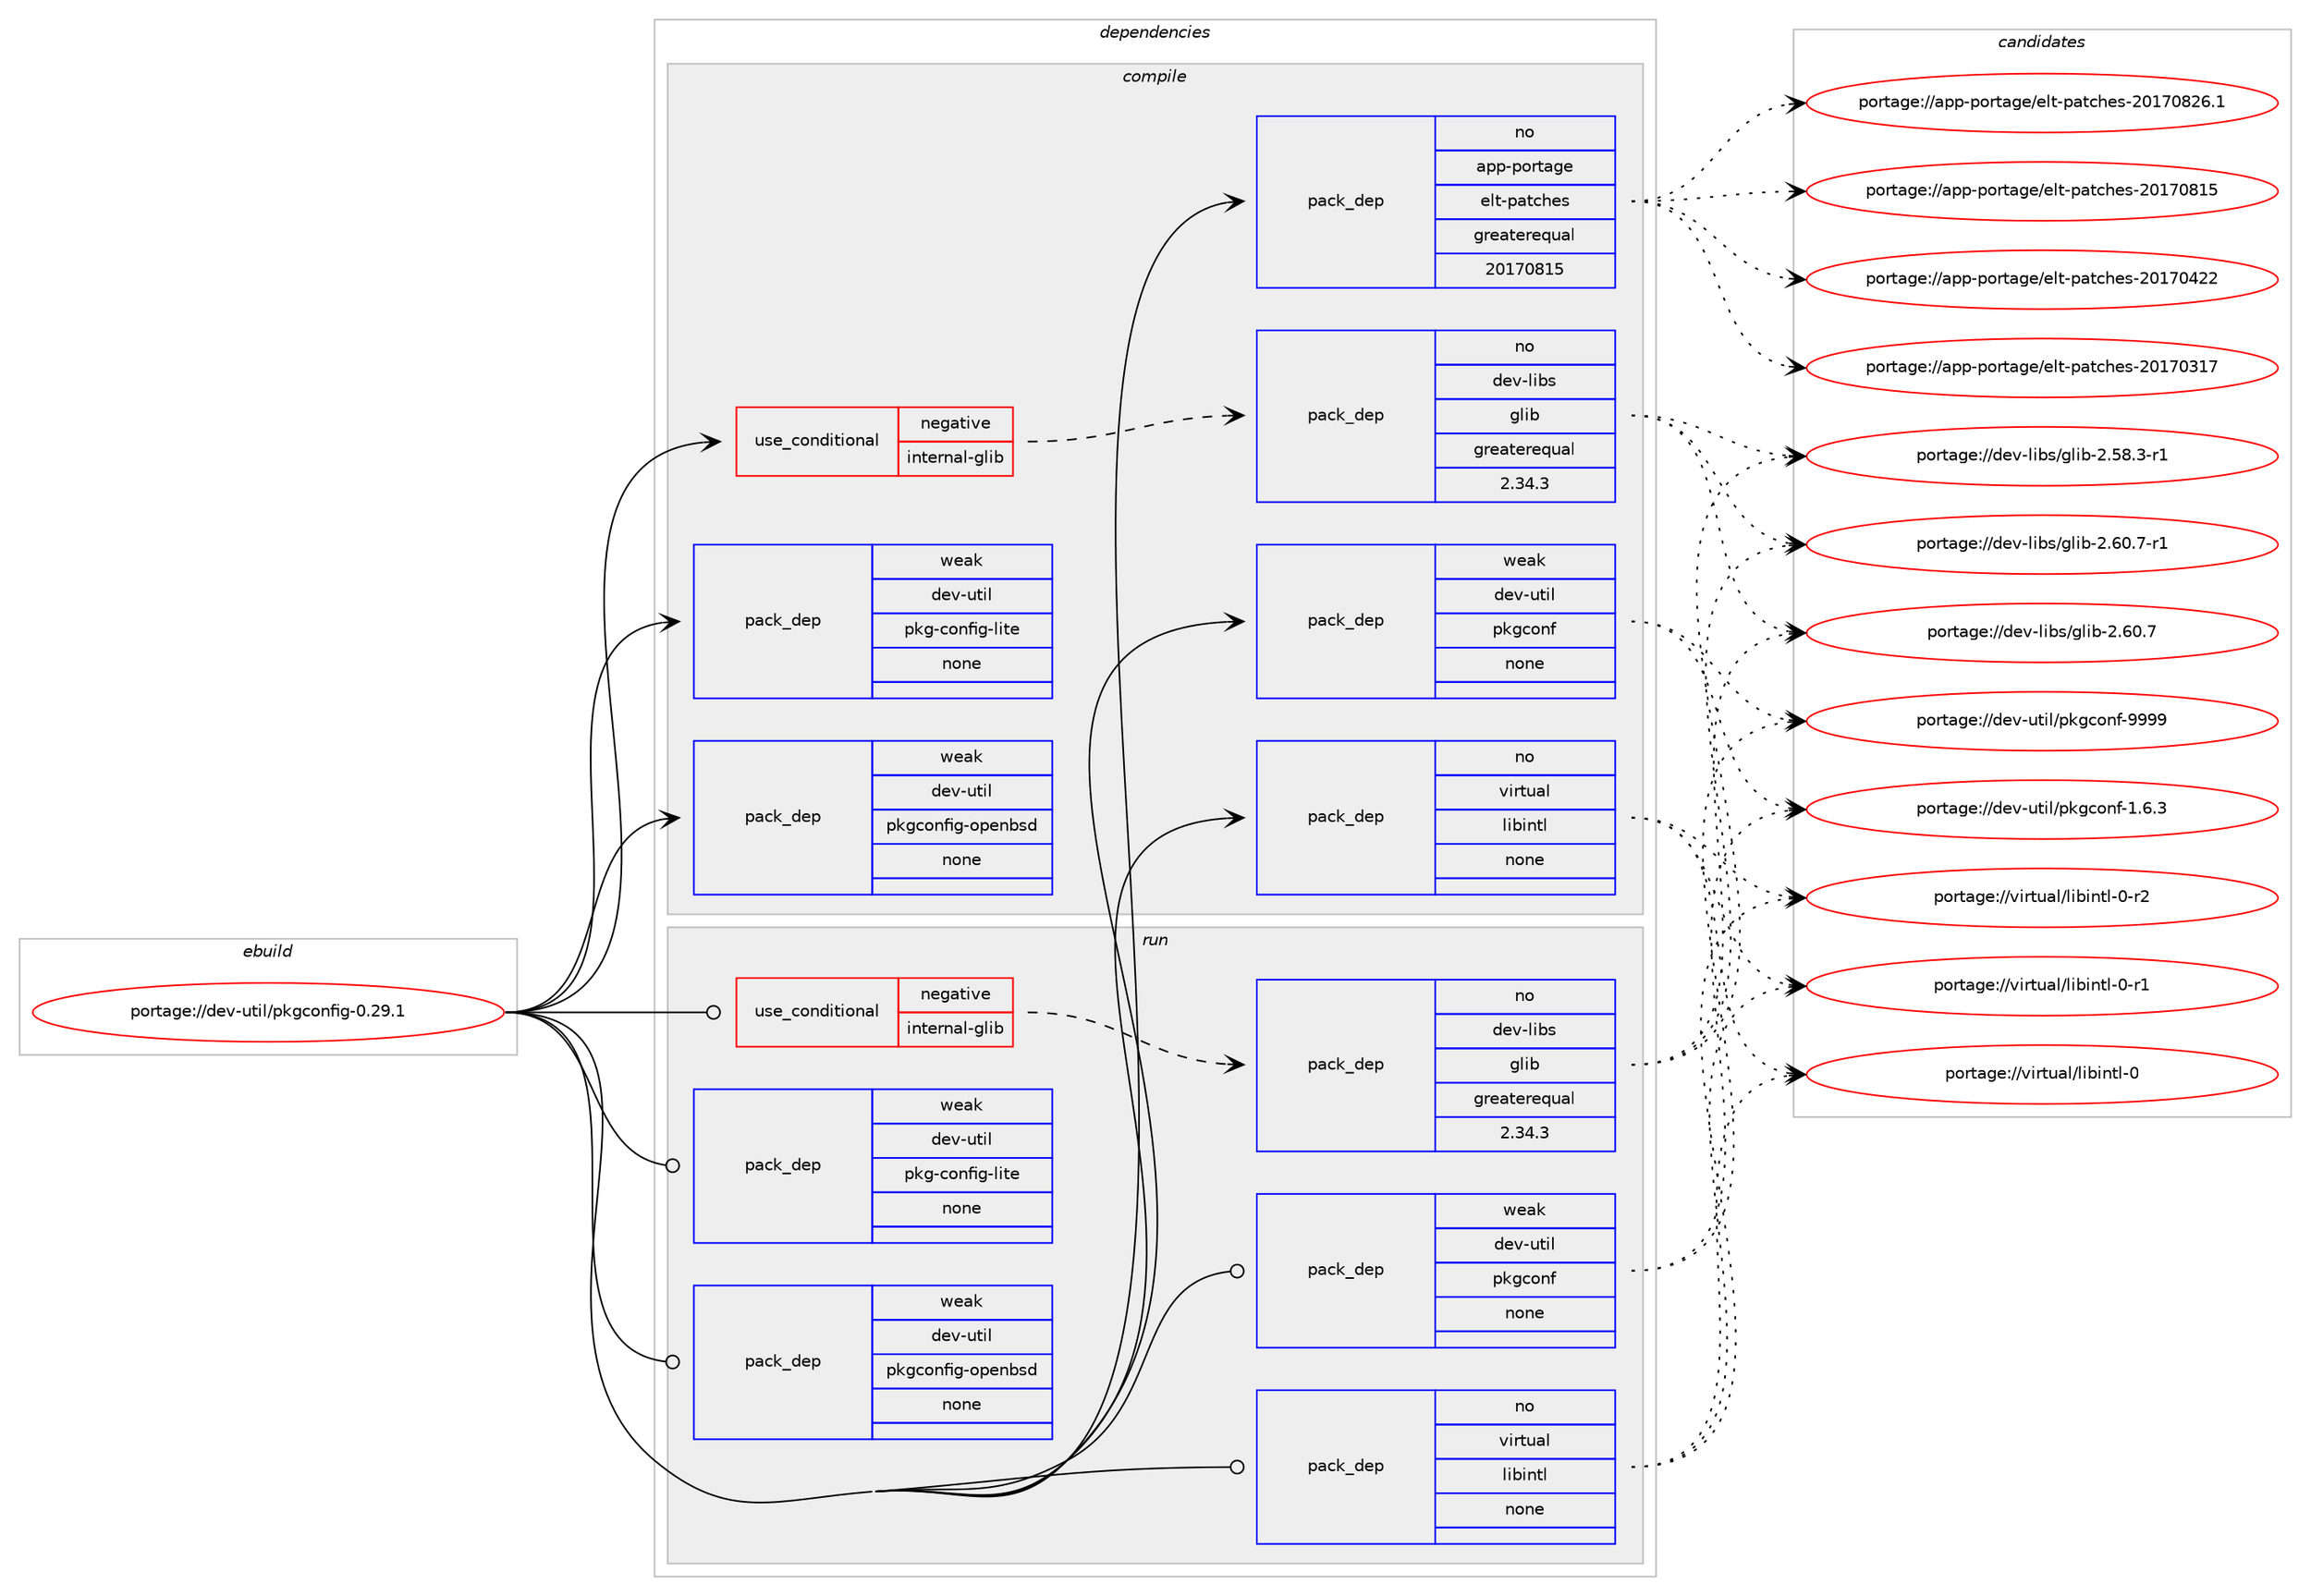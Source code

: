 digraph prolog {

# *************
# Graph options
# *************

newrank=true;
concentrate=true;
compound=true;
graph [rankdir=LR,fontname=Helvetica,fontsize=10,ranksep=1.5];#, ranksep=2.5, nodesep=0.2];
edge  [arrowhead=vee];
node  [fontname=Helvetica,fontsize=10];

# **********
# The ebuild
# **********

subgraph cluster_leftcol {
color=gray;
rank=same;
label=<<i>ebuild</i>>;
id [label="portage://dev-util/pkgconfig-0.29.1", color=red, width=4, href="../dev-util/pkgconfig-0.29.1.svg"];
}

# ****************
# The dependencies
# ****************

subgraph cluster_midcol {
color=gray;
label=<<i>dependencies</i>>;
subgraph cluster_compile {
fillcolor="#eeeeee";
style=filled;
label=<<i>compile</i>>;
subgraph cond61779 {
dependency298211 [label=<<TABLE BORDER="0" CELLBORDER="1" CELLSPACING="0" CELLPADDING="4"><TR><TD ROWSPAN="3" CELLPADDING="10">use_conditional</TD></TR><TR><TD>negative</TD></TR><TR><TD>internal-glib</TD></TR></TABLE>>, shape=none, color=red];
subgraph pack231838 {
dependency298212 [label=<<TABLE BORDER="0" CELLBORDER="1" CELLSPACING="0" CELLPADDING="4" WIDTH="220"><TR><TD ROWSPAN="6" CELLPADDING="30">pack_dep</TD></TR><TR><TD WIDTH="110">no</TD></TR><TR><TD>dev-libs</TD></TR><TR><TD>glib</TD></TR><TR><TD>greaterequal</TD></TR><TR><TD>2.34.3</TD></TR></TABLE>>, shape=none, color=blue];
}
dependency298211:e -> dependency298212:w [weight=20,style="dashed",arrowhead="vee"];
}
id:e -> dependency298211:w [weight=20,style="solid",arrowhead="vee"];
subgraph pack231839 {
dependency298213 [label=<<TABLE BORDER="0" CELLBORDER="1" CELLSPACING="0" CELLPADDING="4" WIDTH="220"><TR><TD ROWSPAN="6" CELLPADDING="30">pack_dep</TD></TR><TR><TD WIDTH="110">no</TD></TR><TR><TD>app-portage</TD></TR><TR><TD>elt-patches</TD></TR><TR><TD>greaterequal</TD></TR><TR><TD>20170815</TD></TR></TABLE>>, shape=none, color=blue];
}
id:e -> dependency298213:w [weight=20,style="solid",arrowhead="vee"];
subgraph pack231840 {
dependency298214 [label=<<TABLE BORDER="0" CELLBORDER="1" CELLSPACING="0" CELLPADDING="4" WIDTH="220"><TR><TD ROWSPAN="6" CELLPADDING="30">pack_dep</TD></TR><TR><TD WIDTH="110">no</TD></TR><TR><TD>virtual</TD></TR><TR><TD>libintl</TD></TR><TR><TD>none</TD></TR><TR><TD></TD></TR></TABLE>>, shape=none, color=blue];
}
id:e -> dependency298214:w [weight=20,style="solid",arrowhead="vee"];
subgraph pack231841 {
dependency298215 [label=<<TABLE BORDER="0" CELLBORDER="1" CELLSPACING="0" CELLPADDING="4" WIDTH="220"><TR><TD ROWSPAN="6" CELLPADDING="30">pack_dep</TD></TR><TR><TD WIDTH="110">weak</TD></TR><TR><TD>dev-util</TD></TR><TR><TD>pkg-config-lite</TD></TR><TR><TD>none</TD></TR><TR><TD></TD></TR></TABLE>>, shape=none, color=blue];
}
id:e -> dependency298215:w [weight=20,style="solid",arrowhead="vee"];
subgraph pack231842 {
dependency298216 [label=<<TABLE BORDER="0" CELLBORDER="1" CELLSPACING="0" CELLPADDING="4" WIDTH="220"><TR><TD ROWSPAN="6" CELLPADDING="30">pack_dep</TD></TR><TR><TD WIDTH="110">weak</TD></TR><TR><TD>dev-util</TD></TR><TR><TD>pkgconf</TD></TR><TR><TD>none</TD></TR><TR><TD></TD></TR></TABLE>>, shape=none, color=blue];
}
id:e -> dependency298216:w [weight=20,style="solid",arrowhead="vee"];
subgraph pack231843 {
dependency298217 [label=<<TABLE BORDER="0" CELLBORDER="1" CELLSPACING="0" CELLPADDING="4" WIDTH="220"><TR><TD ROWSPAN="6" CELLPADDING="30">pack_dep</TD></TR><TR><TD WIDTH="110">weak</TD></TR><TR><TD>dev-util</TD></TR><TR><TD>pkgconfig-openbsd</TD></TR><TR><TD>none</TD></TR><TR><TD></TD></TR></TABLE>>, shape=none, color=blue];
}
id:e -> dependency298217:w [weight=20,style="solid",arrowhead="vee"];
}
subgraph cluster_compileandrun {
fillcolor="#eeeeee";
style=filled;
label=<<i>compile and run</i>>;
}
subgraph cluster_run {
fillcolor="#eeeeee";
style=filled;
label=<<i>run</i>>;
subgraph cond61780 {
dependency298218 [label=<<TABLE BORDER="0" CELLBORDER="1" CELLSPACING="0" CELLPADDING="4"><TR><TD ROWSPAN="3" CELLPADDING="10">use_conditional</TD></TR><TR><TD>negative</TD></TR><TR><TD>internal-glib</TD></TR></TABLE>>, shape=none, color=red];
subgraph pack231844 {
dependency298219 [label=<<TABLE BORDER="0" CELLBORDER="1" CELLSPACING="0" CELLPADDING="4" WIDTH="220"><TR><TD ROWSPAN="6" CELLPADDING="30">pack_dep</TD></TR><TR><TD WIDTH="110">no</TD></TR><TR><TD>dev-libs</TD></TR><TR><TD>glib</TD></TR><TR><TD>greaterequal</TD></TR><TR><TD>2.34.3</TD></TR></TABLE>>, shape=none, color=blue];
}
dependency298218:e -> dependency298219:w [weight=20,style="dashed",arrowhead="vee"];
}
id:e -> dependency298218:w [weight=20,style="solid",arrowhead="odot"];
subgraph pack231845 {
dependency298220 [label=<<TABLE BORDER="0" CELLBORDER="1" CELLSPACING="0" CELLPADDING="4" WIDTH="220"><TR><TD ROWSPAN="6" CELLPADDING="30">pack_dep</TD></TR><TR><TD WIDTH="110">no</TD></TR><TR><TD>virtual</TD></TR><TR><TD>libintl</TD></TR><TR><TD>none</TD></TR><TR><TD></TD></TR></TABLE>>, shape=none, color=blue];
}
id:e -> dependency298220:w [weight=20,style="solid",arrowhead="odot"];
subgraph pack231846 {
dependency298221 [label=<<TABLE BORDER="0" CELLBORDER="1" CELLSPACING="0" CELLPADDING="4" WIDTH="220"><TR><TD ROWSPAN="6" CELLPADDING="30">pack_dep</TD></TR><TR><TD WIDTH="110">weak</TD></TR><TR><TD>dev-util</TD></TR><TR><TD>pkg-config-lite</TD></TR><TR><TD>none</TD></TR><TR><TD></TD></TR></TABLE>>, shape=none, color=blue];
}
id:e -> dependency298221:w [weight=20,style="solid",arrowhead="odot"];
subgraph pack231847 {
dependency298222 [label=<<TABLE BORDER="0" CELLBORDER="1" CELLSPACING="0" CELLPADDING="4" WIDTH="220"><TR><TD ROWSPAN="6" CELLPADDING="30">pack_dep</TD></TR><TR><TD WIDTH="110">weak</TD></TR><TR><TD>dev-util</TD></TR><TR><TD>pkgconf</TD></TR><TR><TD>none</TD></TR><TR><TD></TD></TR></TABLE>>, shape=none, color=blue];
}
id:e -> dependency298222:w [weight=20,style="solid",arrowhead="odot"];
subgraph pack231848 {
dependency298223 [label=<<TABLE BORDER="0" CELLBORDER="1" CELLSPACING="0" CELLPADDING="4" WIDTH="220"><TR><TD ROWSPAN="6" CELLPADDING="30">pack_dep</TD></TR><TR><TD WIDTH="110">weak</TD></TR><TR><TD>dev-util</TD></TR><TR><TD>pkgconfig-openbsd</TD></TR><TR><TD>none</TD></TR><TR><TD></TD></TR></TABLE>>, shape=none, color=blue];
}
id:e -> dependency298223:w [weight=20,style="solid",arrowhead="odot"];
}
}

# **************
# The candidates
# **************

subgraph cluster_choices {
rank=same;
color=gray;
label=<<i>candidates</i>>;

subgraph choice231838 {
color=black;
nodesep=1;
choice10010111845108105981154710310810598455046544846554511449 [label="portage://dev-libs/glib-2.60.7-r1", color=red, width=4,href="../dev-libs/glib-2.60.7-r1.svg"];
choice1001011184510810598115471031081059845504654484655 [label="portage://dev-libs/glib-2.60.7", color=red, width=4,href="../dev-libs/glib-2.60.7.svg"];
choice10010111845108105981154710310810598455046535646514511449 [label="portage://dev-libs/glib-2.58.3-r1", color=red, width=4,href="../dev-libs/glib-2.58.3-r1.svg"];
dependency298212:e -> choice10010111845108105981154710310810598455046544846554511449:w [style=dotted,weight="100"];
dependency298212:e -> choice1001011184510810598115471031081059845504654484655:w [style=dotted,weight="100"];
dependency298212:e -> choice10010111845108105981154710310810598455046535646514511449:w [style=dotted,weight="100"];
}
subgraph choice231839 {
color=black;
nodesep=1;
choice971121124511211111411697103101471011081164511297116991041011154550484955485650544649 [label="portage://app-portage/elt-patches-20170826.1", color=red, width=4,href="../app-portage/elt-patches-20170826.1.svg"];
choice97112112451121111141169710310147101108116451129711699104101115455048495548564953 [label="portage://app-portage/elt-patches-20170815", color=red, width=4,href="../app-portage/elt-patches-20170815.svg"];
choice97112112451121111141169710310147101108116451129711699104101115455048495548525050 [label="portage://app-portage/elt-patches-20170422", color=red, width=4,href="../app-portage/elt-patches-20170422.svg"];
choice97112112451121111141169710310147101108116451129711699104101115455048495548514955 [label="portage://app-portage/elt-patches-20170317", color=red, width=4,href="../app-portage/elt-patches-20170317.svg"];
dependency298213:e -> choice971121124511211111411697103101471011081164511297116991041011154550484955485650544649:w [style=dotted,weight="100"];
dependency298213:e -> choice97112112451121111141169710310147101108116451129711699104101115455048495548564953:w [style=dotted,weight="100"];
dependency298213:e -> choice97112112451121111141169710310147101108116451129711699104101115455048495548525050:w [style=dotted,weight="100"];
dependency298213:e -> choice97112112451121111141169710310147101108116451129711699104101115455048495548514955:w [style=dotted,weight="100"];
}
subgraph choice231840 {
color=black;
nodesep=1;
choice11810511411611797108471081059810511011610845484511450 [label="portage://virtual/libintl-0-r2", color=red, width=4,href="../virtual/libintl-0-r2.svg"];
choice11810511411611797108471081059810511011610845484511449 [label="portage://virtual/libintl-0-r1", color=red, width=4,href="../virtual/libintl-0-r1.svg"];
choice1181051141161179710847108105981051101161084548 [label="portage://virtual/libintl-0", color=red, width=4,href="../virtual/libintl-0.svg"];
dependency298214:e -> choice11810511411611797108471081059810511011610845484511450:w [style=dotted,weight="100"];
dependency298214:e -> choice11810511411611797108471081059810511011610845484511449:w [style=dotted,weight="100"];
dependency298214:e -> choice1181051141161179710847108105981051101161084548:w [style=dotted,weight="100"];
}
subgraph choice231841 {
color=black;
nodesep=1;
}
subgraph choice231842 {
color=black;
nodesep=1;
choice1001011184511711610510847112107103991111101024557575757 [label="portage://dev-util/pkgconf-9999", color=red, width=4,href="../dev-util/pkgconf-9999.svg"];
choice100101118451171161051084711210710399111110102454946544651 [label="portage://dev-util/pkgconf-1.6.3", color=red, width=4,href="../dev-util/pkgconf-1.6.3.svg"];
dependency298216:e -> choice1001011184511711610510847112107103991111101024557575757:w [style=dotted,weight="100"];
dependency298216:e -> choice100101118451171161051084711210710399111110102454946544651:w [style=dotted,weight="100"];
}
subgraph choice231843 {
color=black;
nodesep=1;
}
subgraph choice231844 {
color=black;
nodesep=1;
choice10010111845108105981154710310810598455046544846554511449 [label="portage://dev-libs/glib-2.60.7-r1", color=red, width=4,href="../dev-libs/glib-2.60.7-r1.svg"];
choice1001011184510810598115471031081059845504654484655 [label="portage://dev-libs/glib-2.60.7", color=red, width=4,href="../dev-libs/glib-2.60.7.svg"];
choice10010111845108105981154710310810598455046535646514511449 [label="portage://dev-libs/glib-2.58.3-r1", color=red, width=4,href="../dev-libs/glib-2.58.3-r1.svg"];
dependency298219:e -> choice10010111845108105981154710310810598455046544846554511449:w [style=dotted,weight="100"];
dependency298219:e -> choice1001011184510810598115471031081059845504654484655:w [style=dotted,weight="100"];
dependency298219:e -> choice10010111845108105981154710310810598455046535646514511449:w [style=dotted,weight="100"];
}
subgraph choice231845 {
color=black;
nodesep=1;
choice11810511411611797108471081059810511011610845484511450 [label="portage://virtual/libintl-0-r2", color=red, width=4,href="../virtual/libintl-0-r2.svg"];
choice11810511411611797108471081059810511011610845484511449 [label="portage://virtual/libintl-0-r1", color=red, width=4,href="../virtual/libintl-0-r1.svg"];
choice1181051141161179710847108105981051101161084548 [label="portage://virtual/libintl-0", color=red, width=4,href="../virtual/libintl-0.svg"];
dependency298220:e -> choice11810511411611797108471081059810511011610845484511450:w [style=dotted,weight="100"];
dependency298220:e -> choice11810511411611797108471081059810511011610845484511449:w [style=dotted,weight="100"];
dependency298220:e -> choice1181051141161179710847108105981051101161084548:w [style=dotted,weight="100"];
}
subgraph choice231846 {
color=black;
nodesep=1;
}
subgraph choice231847 {
color=black;
nodesep=1;
choice1001011184511711610510847112107103991111101024557575757 [label="portage://dev-util/pkgconf-9999", color=red, width=4,href="../dev-util/pkgconf-9999.svg"];
choice100101118451171161051084711210710399111110102454946544651 [label="portage://dev-util/pkgconf-1.6.3", color=red, width=4,href="../dev-util/pkgconf-1.6.3.svg"];
dependency298222:e -> choice1001011184511711610510847112107103991111101024557575757:w [style=dotted,weight="100"];
dependency298222:e -> choice100101118451171161051084711210710399111110102454946544651:w [style=dotted,weight="100"];
}
subgraph choice231848 {
color=black;
nodesep=1;
}
}

}
